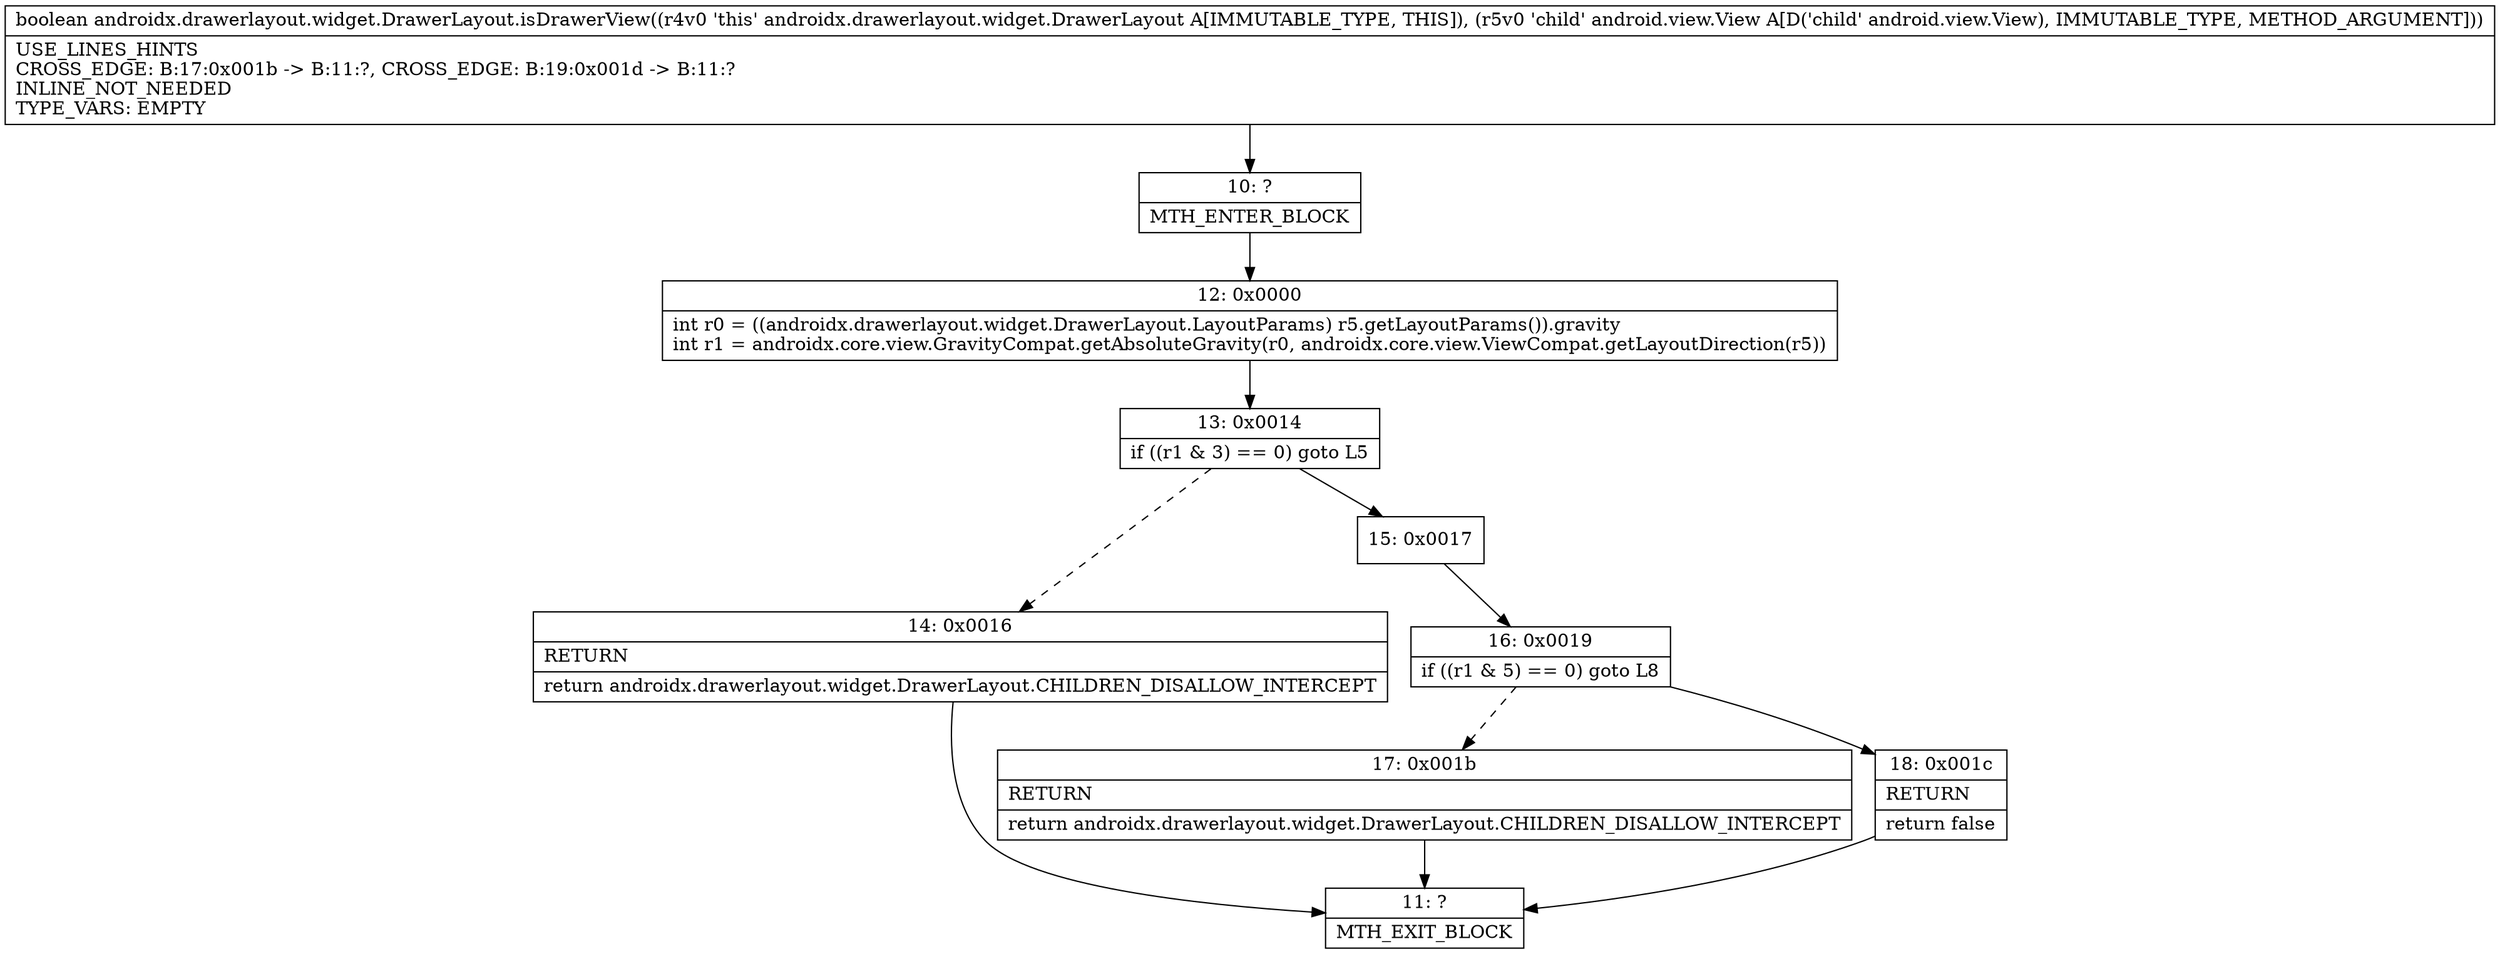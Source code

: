 digraph "CFG forandroidx.drawerlayout.widget.DrawerLayout.isDrawerView(Landroid\/view\/View;)Z" {
Node_10 [shape=record,label="{10\:\ ?|MTH_ENTER_BLOCK\l}"];
Node_12 [shape=record,label="{12\:\ 0x0000|int r0 = ((androidx.drawerlayout.widget.DrawerLayout.LayoutParams) r5.getLayoutParams()).gravity\lint r1 = androidx.core.view.GravityCompat.getAbsoluteGravity(r0, androidx.core.view.ViewCompat.getLayoutDirection(r5))\l}"];
Node_13 [shape=record,label="{13\:\ 0x0014|if ((r1 & 3) == 0) goto L5\l}"];
Node_14 [shape=record,label="{14\:\ 0x0016|RETURN\l|return androidx.drawerlayout.widget.DrawerLayout.CHILDREN_DISALLOW_INTERCEPT\l}"];
Node_11 [shape=record,label="{11\:\ ?|MTH_EXIT_BLOCK\l}"];
Node_15 [shape=record,label="{15\:\ 0x0017}"];
Node_16 [shape=record,label="{16\:\ 0x0019|if ((r1 & 5) == 0) goto L8\l}"];
Node_17 [shape=record,label="{17\:\ 0x001b|RETURN\l|return androidx.drawerlayout.widget.DrawerLayout.CHILDREN_DISALLOW_INTERCEPT\l}"];
Node_18 [shape=record,label="{18\:\ 0x001c|RETURN\l|return false\l}"];
MethodNode[shape=record,label="{boolean androidx.drawerlayout.widget.DrawerLayout.isDrawerView((r4v0 'this' androidx.drawerlayout.widget.DrawerLayout A[IMMUTABLE_TYPE, THIS]), (r5v0 'child' android.view.View A[D('child' android.view.View), IMMUTABLE_TYPE, METHOD_ARGUMENT]))  | USE_LINES_HINTS\lCROSS_EDGE: B:17:0x001b \-\> B:11:?, CROSS_EDGE: B:19:0x001d \-\> B:11:?\lINLINE_NOT_NEEDED\lTYPE_VARS: EMPTY\l}"];
MethodNode -> Node_10;Node_10 -> Node_12;
Node_12 -> Node_13;
Node_13 -> Node_14[style=dashed];
Node_13 -> Node_15;
Node_14 -> Node_11;
Node_15 -> Node_16;
Node_16 -> Node_17[style=dashed];
Node_16 -> Node_18;
Node_17 -> Node_11;
Node_18 -> Node_11;
}

